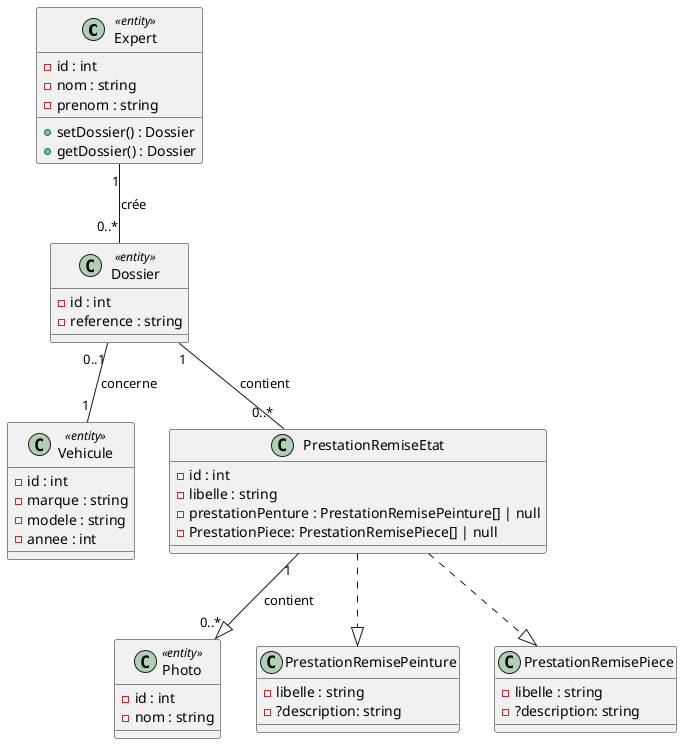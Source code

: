 @startuml



class Expert <<entity>> {
    -id : int
    -nom : string
    -prenom : string
    +setDossier() : Dossier
    +getDossier() : Dossier
}

class Vehicule <<entity>> {
    -id : int
    -marque : string
    -modele : string
    -annee : int
}

class PrestationRemiseEtat {
    -id : int
    -libelle : string
    -prestationPenture : PrestationRemisePeinture[] | null
    -PrestationPiece: PrestationRemisePiece[] | null

    
}

class Photo <<entity>> {
    -id : int
    -nom : string
}

class Dossier <<entity>> {
    -id : int
    -reference : string
}

class PrestationRemisePeinture {
    -libelle : string
    -?description: string
}

class PrestationRemisePiece {
    -libelle : string
    -?description: string
}

Expert "1" -- "0..*" Dossier : crée
Dossier "0..1" -- "1" Vehicule : concerne
Dossier "1" -- "0..*" PrestationRemiseEtat : contient
PrestationRemiseEtat "1" --|> "0..*" Photo : contient
PrestationRemiseEtat ..|> PrestationRemisePeinture
PrestationRemiseEtat ..|>PrestationRemisePiece

@enduml